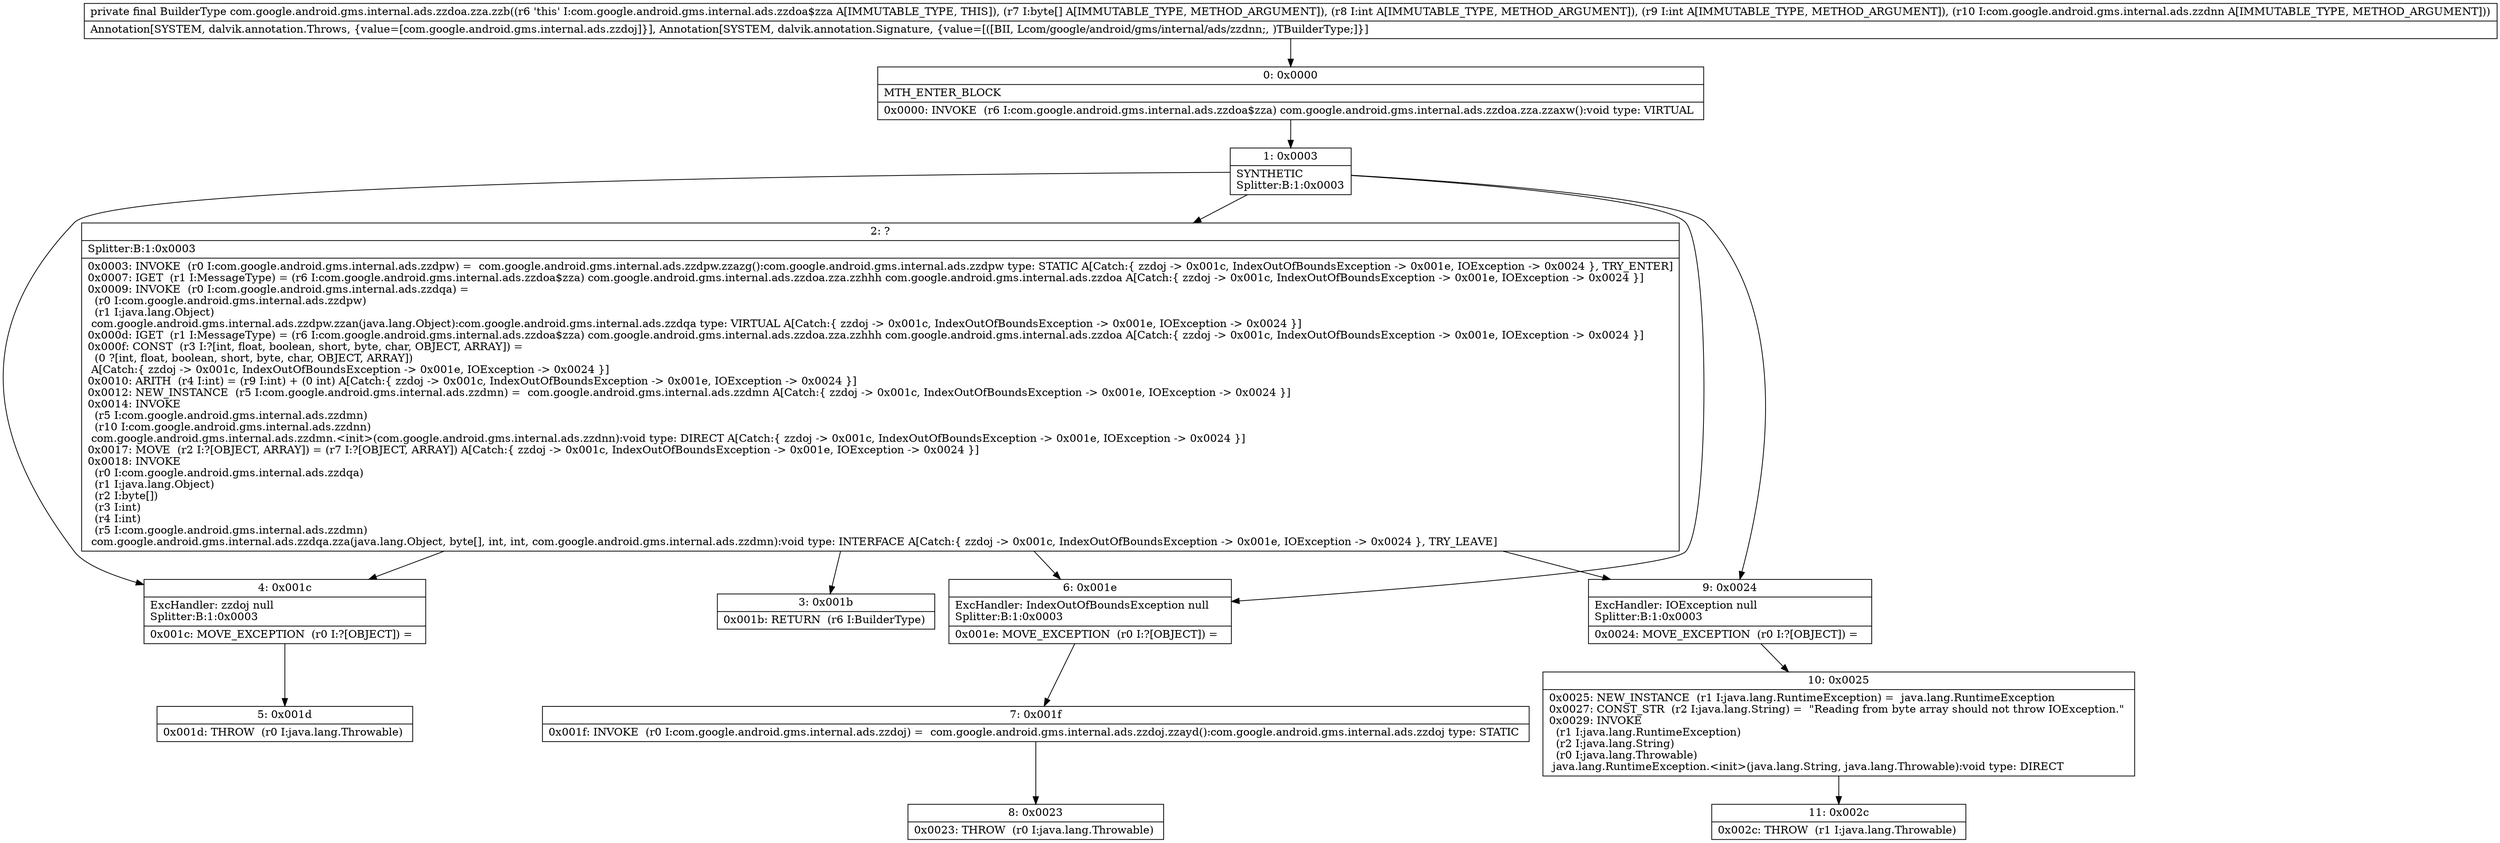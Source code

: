 digraph "CFG forcom.google.android.gms.internal.ads.zzdoa.zza.zzb([BIILcom\/google\/android\/gms\/internal\/ads\/zzdnn;)Lcom\/google\/android\/gms\/internal\/ads\/zzdoa$zza;" {
Node_0 [shape=record,label="{0\:\ 0x0000|MTH_ENTER_BLOCK\l|0x0000: INVOKE  (r6 I:com.google.android.gms.internal.ads.zzdoa$zza) com.google.android.gms.internal.ads.zzdoa.zza.zzaxw():void type: VIRTUAL \l}"];
Node_1 [shape=record,label="{1\:\ 0x0003|SYNTHETIC\lSplitter:B:1:0x0003\l}"];
Node_2 [shape=record,label="{2\:\ ?|Splitter:B:1:0x0003\l|0x0003: INVOKE  (r0 I:com.google.android.gms.internal.ads.zzdpw) =  com.google.android.gms.internal.ads.zzdpw.zzazg():com.google.android.gms.internal.ads.zzdpw type: STATIC A[Catch:\{ zzdoj \-\> 0x001c, IndexOutOfBoundsException \-\> 0x001e, IOException \-\> 0x0024 \}, TRY_ENTER]\l0x0007: IGET  (r1 I:MessageType) = (r6 I:com.google.android.gms.internal.ads.zzdoa$zza) com.google.android.gms.internal.ads.zzdoa.zza.zzhhh com.google.android.gms.internal.ads.zzdoa A[Catch:\{ zzdoj \-\> 0x001c, IndexOutOfBoundsException \-\> 0x001e, IOException \-\> 0x0024 \}]\l0x0009: INVOKE  (r0 I:com.google.android.gms.internal.ads.zzdqa) = \l  (r0 I:com.google.android.gms.internal.ads.zzdpw)\l  (r1 I:java.lang.Object)\l com.google.android.gms.internal.ads.zzdpw.zzan(java.lang.Object):com.google.android.gms.internal.ads.zzdqa type: VIRTUAL A[Catch:\{ zzdoj \-\> 0x001c, IndexOutOfBoundsException \-\> 0x001e, IOException \-\> 0x0024 \}]\l0x000d: IGET  (r1 I:MessageType) = (r6 I:com.google.android.gms.internal.ads.zzdoa$zza) com.google.android.gms.internal.ads.zzdoa.zza.zzhhh com.google.android.gms.internal.ads.zzdoa A[Catch:\{ zzdoj \-\> 0x001c, IndexOutOfBoundsException \-\> 0x001e, IOException \-\> 0x0024 \}]\l0x000f: CONST  (r3 I:?[int, float, boolean, short, byte, char, OBJECT, ARRAY]) = \l  (0 ?[int, float, boolean, short, byte, char, OBJECT, ARRAY])\l A[Catch:\{ zzdoj \-\> 0x001c, IndexOutOfBoundsException \-\> 0x001e, IOException \-\> 0x0024 \}]\l0x0010: ARITH  (r4 I:int) = (r9 I:int) + (0 int) A[Catch:\{ zzdoj \-\> 0x001c, IndexOutOfBoundsException \-\> 0x001e, IOException \-\> 0x0024 \}]\l0x0012: NEW_INSTANCE  (r5 I:com.google.android.gms.internal.ads.zzdmn) =  com.google.android.gms.internal.ads.zzdmn A[Catch:\{ zzdoj \-\> 0x001c, IndexOutOfBoundsException \-\> 0x001e, IOException \-\> 0x0024 \}]\l0x0014: INVOKE  \l  (r5 I:com.google.android.gms.internal.ads.zzdmn)\l  (r10 I:com.google.android.gms.internal.ads.zzdnn)\l com.google.android.gms.internal.ads.zzdmn.\<init\>(com.google.android.gms.internal.ads.zzdnn):void type: DIRECT A[Catch:\{ zzdoj \-\> 0x001c, IndexOutOfBoundsException \-\> 0x001e, IOException \-\> 0x0024 \}]\l0x0017: MOVE  (r2 I:?[OBJECT, ARRAY]) = (r7 I:?[OBJECT, ARRAY]) A[Catch:\{ zzdoj \-\> 0x001c, IndexOutOfBoundsException \-\> 0x001e, IOException \-\> 0x0024 \}]\l0x0018: INVOKE  \l  (r0 I:com.google.android.gms.internal.ads.zzdqa)\l  (r1 I:java.lang.Object)\l  (r2 I:byte[])\l  (r3 I:int)\l  (r4 I:int)\l  (r5 I:com.google.android.gms.internal.ads.zzdmn)\l com.google.android.gms.internal.ads.zzdqa.zza(java.lang.Object, byte[], int, int, com.google.android.gms.internal.ads.zzdmn):void type: INTERFACE A[Catch:\{ zzdoj \-\> 0x001c, IndexOutOfBoundsException \-\> 0x001e, IOException \-\> 0x0024 \}, TRY_LEAVE]\l}"];
Node_3 [shape=record,label="{3\:\ 0x001b|0x001b: RETURN  (r6 I:BuilderType) \l}"];
Node_4 [shape=record,label="{4\:\ 0x001c|ExcHandler: zzdoj null\lSplitter:B:1:0x0003\l|0x001c: MOVE_EXCEPTION  (r0 I:?[OBJECT]) =  \l}"];
Node_5 [shape=record,label="{5\:\ 0x001d|0x001d: THROW  (r0 I:java.lang.Throwable) \l}"];
Node_6 [shape=record,label="{6\:\ 0x001e|ExcHandler: IndexOutOfBoundsException null\lSplitter:B:1:0x0003\l|0x001e: MOVE_EXCEPTION  (r0 I:?[OBJECT]) =  \l}"];
Node_7 [shape=record,label="{7\:\ 0x001f|0x001f: INVOKE  (r0 I:com.google.android.gms.internal.ads.zzdoj) =  com.google.android.gms.internal.ads.zzdoj.zzayd():com.google.android.gms.internal.ads.zzdoj type: STATIC \l}"];
Node_8 [shape=record,label="{8\:\ 0x0023|0x0023: THROW  (r0 I:java.lang.Throwable) \l}"];
Node_9 [shape=record,label="{9\:\ 0x0024|ExcHandler: IOException null\lSplitter:B:1:0x0003\l|0x0024: MOVE_EXCEPTION  (r0 I:?[OBJECT]) =  \l}"];
Node_10 [shape=record,label="{10\:\ 0x0025|0x0025: NEW_INSTANCE  (r1 I:java.lang.RuntimeException) =  java.lang.RuntimeException \l0x0027: CONST_STR  (r2 I:java.lang.String) =  \"Reading from byte array should not throw IOException.\" \l0x0029: INVOKE  \l  (r1 I:java.lang.RuntimeException)\l  (r2 I:java.lang.String)\l  (r0 I:java.lang.Throwable)\l java.lang.RuntimeException.\<init\>(java.lang.String, java.lang.Throwable):void type: DIRECT \l}"];
Node_11 [shape=record,label="{11\:\ 0x002c|0x002c: THROW  (r1 I:java.lang.Throwable) \l}"];
MethodNode[shape=record,label="{private final BuilderType com.google.android.gms.internal.ads.zzdoa.zza.zzb((r6 'this' I:com.google.android.gms.internal.ads.zzdoa$zza A[IMMUTABLE_TYPE, THIS]), (r7 I:byte[] A[IMMUTABLE_TYPE, METHOD_ARGUMENT]), (r8 I:int A[IMMUTABLE_TYPE, METHOD_ARGUMENT]), (r9 I:int A[IMMUTABLE_TYPE, METHOD_ARGUMENT]), (r10 I:com.google.android.gms.internal.ads.zzdnn A[IMMUTABLE_TYPE, METHOD_ARGUMENT]))  | Annotation[SYSTEM, dalvik.annotation.Throws, \{value=[com.google.android.gms.internal.ads.zzdoj]\}], Annotation[SYSTEM, dalvik.annotation.Signature, \{value=[([BII, Lcom\/google\/android\/gms\/internal\/ads\/zzdnn;, )TBuilderType;]\}]\l}"];
MethodNode -> Node_0;
Node_0 -> Node_1;
Node_1 -> Node_2;
Node_1 -> Node_4;
Node_1 -> Node_6;
Node_1 -> Node_9;
Node_2 -> Node_3;
Node_2 -> Node_4;
Node_2 -> Node_6;
Node_2 -> Node_9;
Node_4 -> Node_5;
Node_6 -> Node_7;
Node_7 -> Node_8;
Node_9 -> Node_10;
Node_10 -> Node_11;
}

